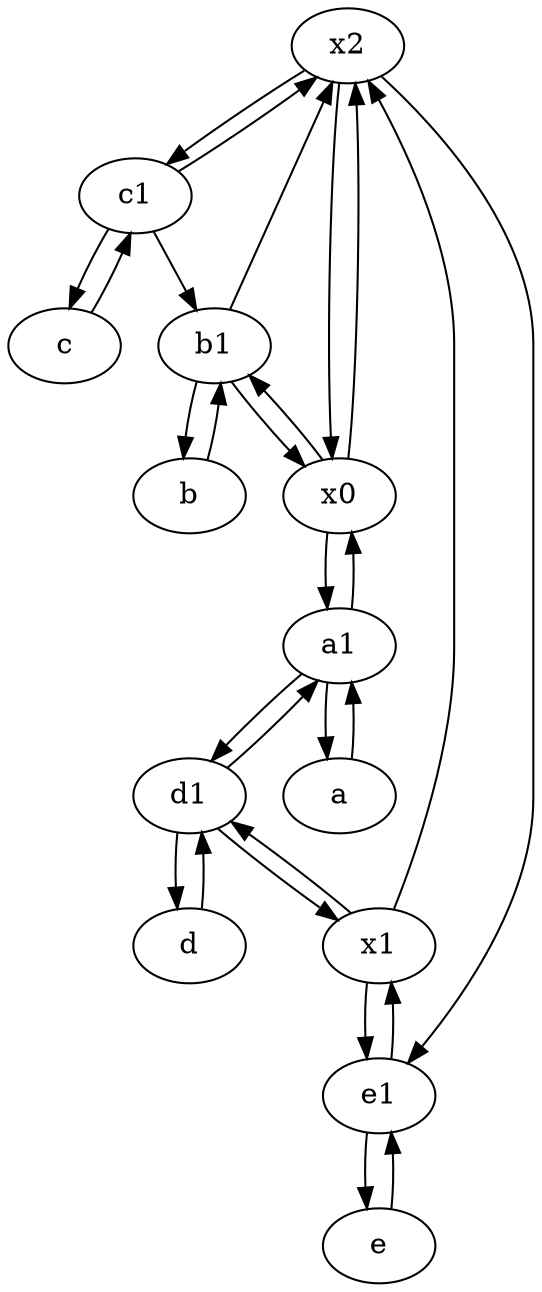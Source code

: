 digraph  {
	x2;
	c [pos="20,10!"];
	d1 [pos="25,30!"];
	b1 [pos="45,20!"];
	d [pos="20,30!"];
	c1 [pos="30,15!"];
	b [pos="50,20!"];
	x0;
	e1 [pos="25,45!"];
	a1 [pos="40,15!"];
	e [pos="30,50!"];
	x1;
	a [pos="40,10!"];
	x0 -> a1;
	b1 -> x2;
	c1 -> b1;
	b1 -> x0;
	x0 -> b1;
	a -> a1;
	d1 -> x1;
	a1 -> x0;
	x2 -> x0;
	a1 -> d1;
	d1 -> a1;
	x1 -> x2;
	x2 -> c1;
	x0 -> x2;
	x1 -> d1;
	x2 -> e1;
	c -> c1;
	x1 -> e1;
	e1 -> e;
	a1 -> a;
	b1 -> b;
	d1 -> d;
	b -> b1;
	e -> e1;
	c1 -> x2;
	d -> d1;
	e1 -> x1;
	c1 -> c;

	}